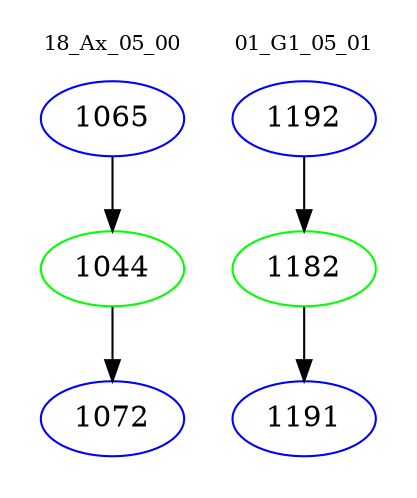 digraph{
subgraph cluster_0 {
color = white
label = "18_Ax_05_00";
fontsize=10;
T0_1065 [label="1065", color="blue"]
T0_1065 -> T0_1044 [color="black"]
T0_1044 [label="1044", color="green"]
T0_1044 -> T0_1072 [color="black"]
T0_1072 [label="1072", color="blue"]
}
subgraph cluster_1 {
color = white
label = "01_G1_05_01";
fontsize=10;
T1_1192 [label="1192", color="blue"]
T1_1192 -> T1_1182 [color="black"]
T1_1182 [label="1182", color="green"]
T1_1182 -> T1_1191 [color="black"]
T1_1191 [label="1191", color="blue"]
}
}
